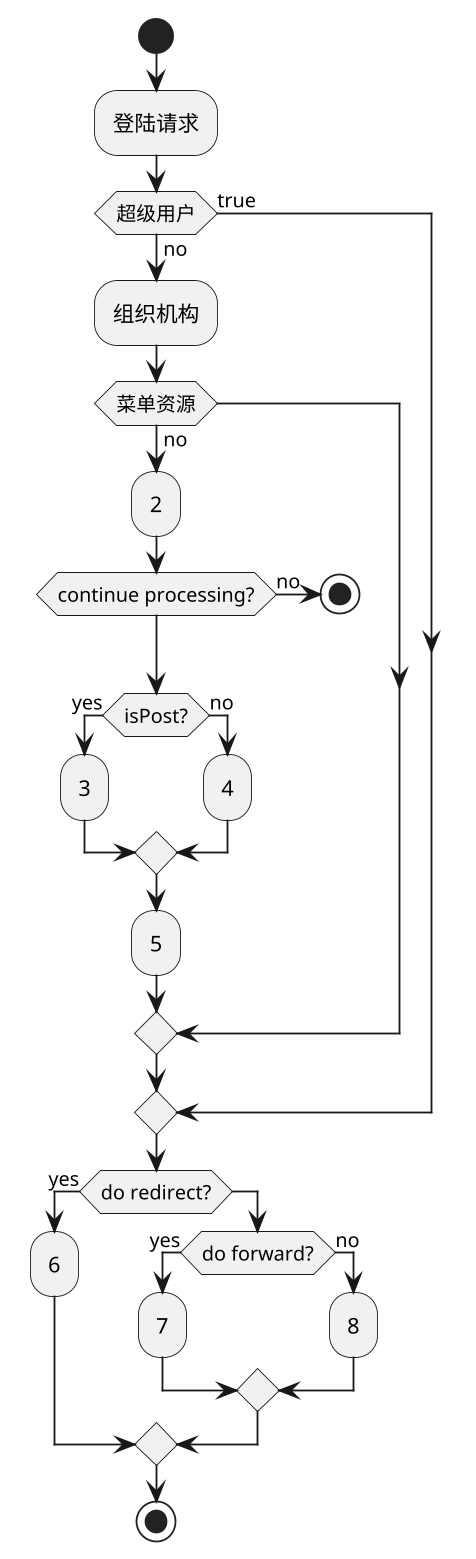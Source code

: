 @startuml

scale 1.8
start
:登陆请求;

if (超级用户) then (no)
:组织机构;
    if (菜单资源) then (no)
:2;
        if (continue processing?) then (no)
        stop

    endif
    if (isPost?) then (yes)
:3;
    else (no)
:4;
    endif
:5;
  endif
else (true)
endif
if (do redirect?) then (yes)
:6;
else
  if (do forward?) then (yes)
:7;
  else (no)
:8;
endif
endif
stop
@enduml

